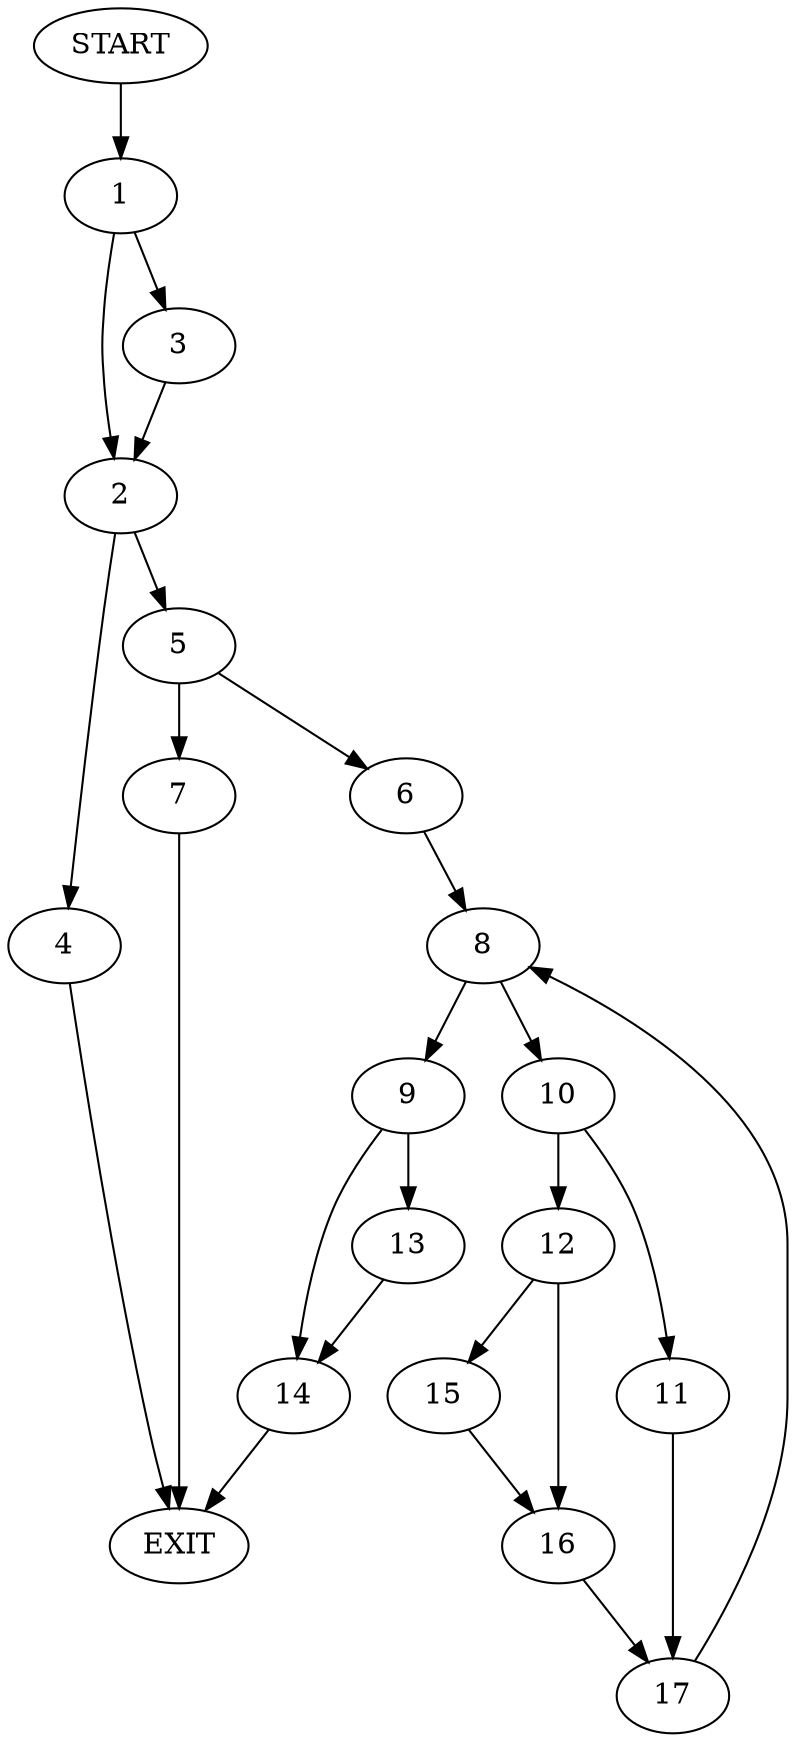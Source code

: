 digraph {
0 [label="START"]
18 [label="EXIT"]
0 -> 1
1 -> 2
1 -> 3
2 -> 4
2 -> 5
3 -> 2
5 -> 6
5 -> 7
4 -> 18
6 -> 8
7 -> 18
8 -> 9
8 -> 10
10 -> 11
10 -> 12
9 -> 13
9 -> 14
12 -> 15
12 -> 16
11 -> 17
15 -> 16
16 -> 17
17 -> 8
14 -> 18
13 -> 14
}
